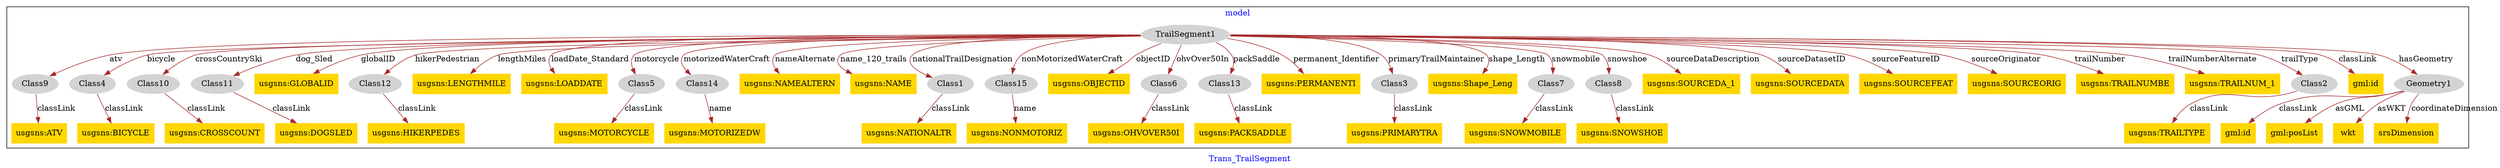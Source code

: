 digraph n0 {
fontcolor="blue"
remincross="true"
label="Trans_TrailSegment"
subgraph cluster {
label="model"
n2[style="filled",color="white",fillcolor="lightgray",label="TrailSegment1"];
n3[style="filled",color="white",fillcolor="lightgray",label="Class9"];
n4[style="filled",color="white",fillcolor="lightgray",label="Class4"];
n5[style="filled",color="white",fillcolor="lightgray",label="Class10"];
n6[style="filled",color="white",fillcolor="lightgray",label="Class11"];
n7[shape="plaintext",style="filled",fillcolor="gold",label="usgsns:GLOBALID"];
n8[style="filled",color="white",fillcolor="lightgray",label="Class12"];
n9[shape="plaintext",style="filled",fillcolor="gold",label="usgsns:LENGTHMILE"];
n10[shape="plaintext",style="filled",fillcolor="gold",label="usgsns:LOADDATE"];
n11[style="filled",color="white",fillcolor="lightgray",label="Class5"];
n12[style="filled",color="white",fillcolor="lightgray",label="Class14"];
n13[shape="plaintext",style="filled",fillcolor="gold",label="usgsns:NAMEALTERN"];
n14[shape="plaintext",style="filled",fillcolor="gold",label="usgsns:NAME"];
n15[style="filled",color="white",fillcolor="lightgray",label="Class1"];
n16[style="filled",color="white",fillcolor="lightgray",label="Class15"];
n17[shape="plaintext",style="filled",fillcolor="gold",label="usgsns:OBJECTID"];
n18[style="filled",color="white",fillcolor="lightgray",label="Class6"];
n19[style="filled",color="white",fillcolor="lightgray",label="Class13"];
n20[shape="plaintext",style="filled",fillcolor="gold",label="usgsns:PERMANENTI"];
n21[style="filled",color="white",fillcolor="lightgray",label="Class3"];
n22[shape="plaintext",style="filled",fillcolor="gold",label="usgsns:Shape_Leng"];
n23[style="filled",color="white",fillcolor="lightgray",label="Class7"];
n24[style="filled",color="white",fillcolor="lightgray",label="Class8"];
n25[shape="plaintext",style="filled",fillcolor="gold",label="usgsns:SOURCEDA_1"];
n26[shape="plaintext",style="filled",fillcolor="gold",label="usgsns:SOURCEDATA"];
n27[shape="plaintext",style="filled",fillcolor="gold",label="usgsns:SOURCEFEAT"];
n28[shape="plaintext",style="filled",fillcolor="gold",label="usgsns:SOURCEORIG"];
n29[shape="plaintext",style="filled",fillcolor="gold",label="usgsns:TRAILNUMBE"];
n30[shape="plaintext",style="filled",fillcolor="gold",label="usgsns:TRAILNUM_1"];
n31[style="filled",color="white",fillcolor="lightgray",label="Class2"];
n32[shape="plaintext",style="filled",fillcolor="gold",label="gml:id"];
n33[style="filled",color="white",fillcolor="lightgray",label="Geometry1"];
n34[shape="plaintext",style="filled",fillcolor="gold",label="gml:id"];
n35[shape="plaintext",style="filled",fillcolor="gold",label="gml:posList"];
n36[shape="plaintext",style="filled",fillcolor="gold",label="wkt"];
n37[shape="plaintext",style="filled",fillcolor="gold",label="srsDimension"];
n38[shape="plaintext",style="filled",fillcolor="gold",label="usgsns:NATIONALTR"];
n39[shape="plaintext",style="filled",fillcolor="gold",label="usgsns:CROSSCOUNT"];
n40[shape="plaintext",style="filled",fillcolor="gold",label="usgsns:DOGSLED"];
n41[shape="plaintext",style="filled",fillcolor="gold",label="usgsns:HIKERPEDES"];
n42[shape="plaintext",style="filled",fillcolor="gold",label="usgsns:PACKSADDLE"];
n43[shape="plaintext",style="filled",fillcolor="gold",label="usgsns:MOTORIZEDW"];
n44[shape="plaintext",style="filled",fillcolor="gold",label="usgsns:NONMOTORIZ"];
n45[shape="plaintext",style="filled",fillcolor="gold",label="usgsns:TRAILTYPE"];
n46[shape="plaintext",style="filled",fillcolor="gold",label="usgsns:PRIMARYTRA"];
n47[shape="plaintext",style="filled",fillcolor="gold",label="usgsns:BICYCLE"];
n48[shape="plaintext",style="filled",fillcolor="gold",label="usgsns:MOTORCYCLE"];
n49[shape="plaintext",style="filled",fillcolor="gold",label="usgsns:OHVOVER50I"];
n50[shape="plaintext",style="filled",fillcolor="gold",label="usgsns:SNOWMOBILE"];
n51[shape="plaintext",style="filled",fillcolor="gold",label="usgsns:SNOWSHOE"];
n52[shape="plaintext",style="filled",fillcolor="gold",label="usgsns:ATV"];
}
n2 -> n3[color="brown",fontcolor="black",label="atv"]
n2 -> n4[color="brown",fontcolor="black",label="bicycle"]
n2 -> n5[color="brown",fontcolor="black",label="crossCountrySki"]
n2 -> n6[color="brown",fontcolor="black",label="dog_Sled"]
n2 -> n7[color="brown",fontcolor="black",label="globalID"]
n2 -> n8[color="brown",fontcolor="black",label="hikerPedestrian"]
n2 -> n9[color="brown",fontcolor="black",label="lengthMiles"]
n2 -> n10[color="brown",fontcolor="black",label="loadDate_Standard"]
n2 -> n11[color="brown",fontcolor="black",label="motorcycle"]
n2 -> n12[color="brown",fontcolor="black",label="motorizedWaterCraft"]
n2 -> n13[color="brown",fontcolor="black",label="nameAlternate"]
n2 -> n14[color="brown",fontcolor="black",label="name_120_trails"]
n2 -> n15[color="brown",fontcolor="black",label="nationalTrailDesignation"]
n2 -> n16[color="brown",fontcolor="black",label="nonMotorizedWaterCraft"]
n2 -> n17[color="brown",fontcolor="black",label="objectID"]
n2 -> n18[color="brown",fontcolor="black",label="ohvOver50In"]
n2 -> n19[color="brown",fontcolor="black",label="packSaddle"]
n2 -> n20[color="brown",fontcolor="black",label="permanent_Identifier"]
n2 -> n21[color="brown",fontcolor="black",label="primaryTrailMaintainer"]
n2 -> n22[color="brown",fontcolor="black",label="shape_Length"]
n2 -> n23[color="brown",fontcolor="black",label="snowmobile"]
n2 -> n24[color="brown",fontcolor="black",label="snowshoe"]
n2 -> n25[color="brown",fontcolor="black",label="sourceDataDescription"]
n2 -> n26[color="brown",fontcolor="black",label="sourceDatasetID"]
n2 -> n27[color="brown",fontcolor="black",label="sourceFeatureID"]
n2 -> n28[color="brown",fontcolor="black",label="sourceOriginator"]
n2 -> n29[color="brown",fontcolor="black",label="trailNumber"]
n2 -> n30[color="brown",fontcolor="black",label="trailNumberAlternate"]
n2 -> n31[color="brown",fontcolor="black",label="trailType"]
n2 -> n32[color="brown",fontcolor="black",label="classLink"]
n2 -> n33[color="brown",fontcolor="black",label="hasGeometry"]
n33 -> n34[color="brown",fontcolor="black",label="classLink"]
n33 -> n35[color="brown",fontcolor="black",label="asGML"]
n33 -> n36[color="brown",fontcolor="black",label="asWKT"]
n33 -> n37[color="brown",fontcolor="black",label="coordinateDimension"]
n15 -> n38[color="brown",fontcolor="black",label="classLink"]
n5 -> n39[color="brown",fontcolor="black",label="classLink"]
n6 -> n40[color="brown",fontcolor="black",label="classLink"]
n8 -> n41[color="brown",fontcolor="black",label="classLink"]
n19 -> n42[color="brown",fontcolor="black",label="classLink"]
n12 -> n43[color="brown",fontcolor="black",label="name"]
n16 -> n44[color="brown",fontcolor="black",label="name"]
n31 -> n45[color="brown",fontcolor="black",label="classLink"]
n21 -> n46[color="brown",fontcolor="black",label="classLink"]
n4 -> n47[color="brown",fontcolor="black",label="classLink"]
n11 -> n48[color="brown",fontcolor="black",label="classLink"]
n18 -> n49[color="brown",fontcolor="black",label="classLink"]
n23 -> n50[color="brown",fontcolor="black",label="classLink"]
n24 -> n51[color="brown",fontcolor="black",label="classLink"]
n3 -> n52[color="brown",fontcolor="black",label="classLink"]
}
